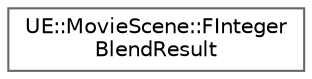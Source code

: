 digraph "Graphical Class Hierarchy"
{
 // INTERACTIVE_SVG=YES
 // LATEX_PDF_SIZE
  bgcolor="transparent";
  edge [fontname=Helvetica,fontsize=10,labelfontname=Helvetica,labelfontsize=10];
  node [fontname=Helvetica,fontsize=10,shape=box,height=0.2,width=0.4];
  rankdir="LR";
  Node0 [id="Node000000",label="UE::MovieScene::FInteger\lBlendResult",height=0.2,width=0.4,color="grey40", fillcolor="white", style="filled",URL="$d1/d75/structUE_1_1MovieScene_1_1FIntegerBlendResult.html",tooltip="Blend result struct that stores the cumulative sum of pre-weighted values, alongside the total weight..."];
}
